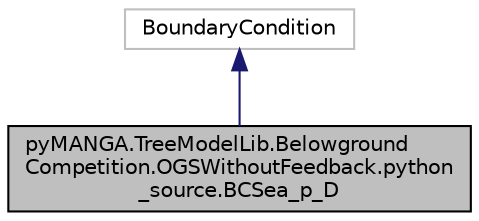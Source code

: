 digraph "pyMANGA.TreeModelLib.BelowgroundCompetition.OGSWithoutFeedback.python_source.BCSea_p_D"
{
  edge [fontname="Helvetica",fontsize="10",labelfontname="Helvetica",labelfontsize="10"];
  node [fontname="Helvetica",fontsize="10",shape=record];
  Node1 [label="pyMANGA.TreeModelLib.Belowground\lCompetition.OGSWithoutFeedback.python\l_source.BCSea_p_D",height=0.2,width=0.4,color="black", fillcolor="grey75", style="filled", fontcolor="black"];
  Node2 -> Node1 [dir="back",color="midnightblue",fontsize="10",style="solid",fontname="Helvetica"];
  Node2 [label="BoundaryCondition",height=0.2,width=0.4,color="grey75", fillcolor="white", style="filled"];
}
